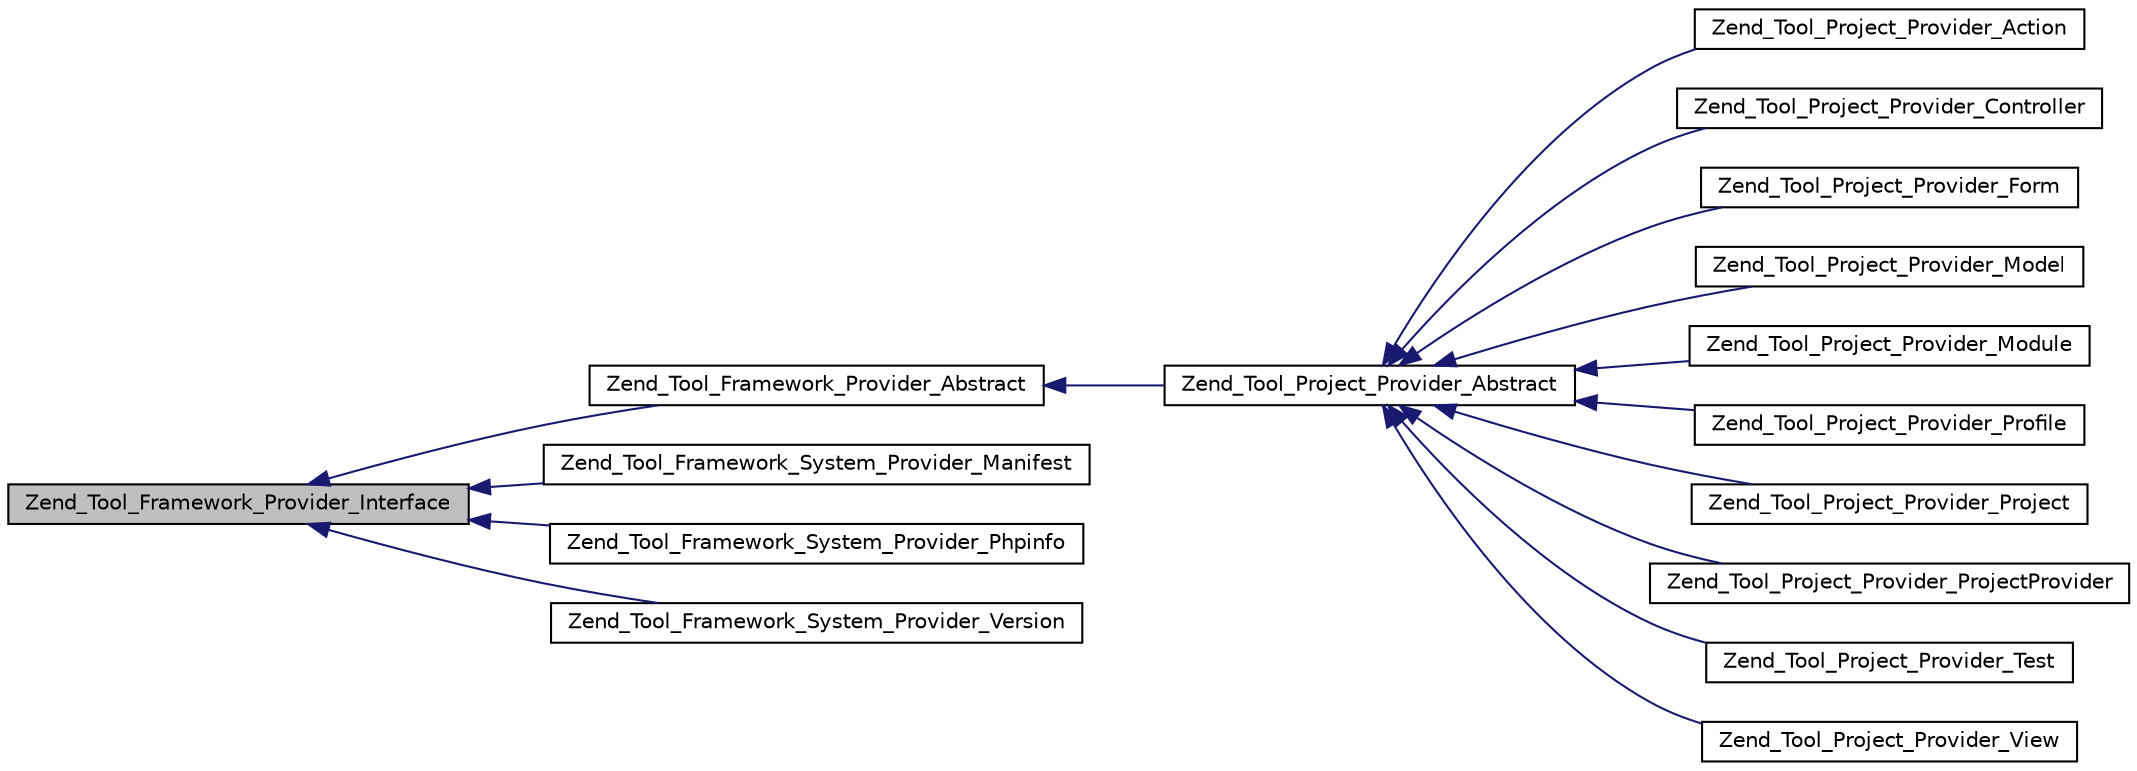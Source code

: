 digraph G
{
  edge [fontname="Helvetica",fontsize="10",labelfontname="Helvetica",labelfontsize="10"];
  node [fontname="Helvetica",fontsize="10",shape=record];
  rankdir="LR";
  Node1 [label="Zend_Tool_Framework_Provider_Interface",height=0.2,width=0.4,color="black", fillcolor="grey75", style="filled" fontcolor="black"];
  Node1 -> Node2 [dir="back",color="midnightblue",fontsize="10",style="solid",fontname="Helvetica"];
  Node2 [label="Zend_Tool_Framework_Provider_Abstract",height=0.2,width=0.4,color="black", fillcolor="white", style="filled",URL="$class_zend___tool___framework___provider___abstract.html"];
  Node2 -> Node3 [dir="back",color="midnightblue",fontsize="10",style="solid",fontname="Helvetica"];
  Node3 [label="Zend_Tool_Project_Provider_Abstract",height=0.2,width=0.4,color="black", fillcolor="white", style="filled",URL="$class_zend___tool___project___provider___abstract.html"];
  Node3 -> Node4 [dir="back",color="midnightblue",fontsize="10",style="solid",fontname="Helvetica"];
  Node4 [label="Zend_Tool_Project_Provider_Action",height=0.2,width=0.4,color="black", fillcolor="white", style="filled",URL="$class_zend___tool___project___provider___action.html"];
  Node3 -> Node5 [dir="back",color="midnightblue",fontsize="10",style="solid",fontname="Helvetica"];
  Node5 [label="Zend_Tool_Project_Provider_Controller",height=0.2,width=0.4,color="black", fillcolor="white", style="filled",URL="$class_zend___tool___project___provider___controller.html"];
  Node3 -> Node6 [dir="back",color="midnightblue",fontsize="10",style="solid",fontname="Helvetica"];
  Node6 [label="Zend_Tool_Project_Provider_Form",height=0.2,width=0.4,color="black", fillcolor="white", style="filled",URL="$class_zend___tool___project___provider___form.html"];
  Node3 -> Node7 [dir="back",color="midnightblue",fontsize="10",style="solid",fontname="Helvetica"];
  Node7 [label="Zend_Tool_Project_Provider_Model",height=0.2,width=0.4,color="black", fillcolor="white", style="filled",URL="$class_zend___tool___project___provider___model.html"];
  Node3 -> Node8 [dir="back",color="midnightblue",fontsize="10",style="solid",fontname="Helvetica"];
  Node8 [label="Zend_Tool_Project_Provider_Module",height=0.2,width=0.4,color="black", fillcolor="white", style="filled",URL="$class_zend___tool___project___provider___module.html"];
  Node3 -> Node9 [dir="back",color="midnightblue",fontsize="10",style="solid",fontname="Helvetica"];
  Node9 [label="Zend_Tool_Project_Provider_Profile",height=0.2,width=0.4,color="black", fillcolor="white", style="filled",URL="$class_zend___tool___project___provider___profile.html"];
  Node3 -> Node10 [dir="back",color="midnightblue",fontsize="10",style="solid",fontname="Helvetica"];
  Node10 [label="Zend_Tool_Project_Provider_Project",height=0.2,width=0.4,color="black", fillcolor="white", style="filled",URL="$class_zend___tool___project___provider___project.html"];
  Node3 -> Node11 [dir="back",color="midnightblue",fontsize="10",style="solid",fontname="Helvetica"];
  Node11 [label="Zend_Tool_Project_Provider_ProjectProvider",height=0.2,width=0.4,color="black", fillcolor="white", style="filled",URL="$class_zend___tool___project___provider___project_provider.html"];
  Node3 -> Node12 [dir="back",color="midnightblue",fontsize="10",style="solid",fontname="Helvetica"];
  Node12 [label="Zend_Tool_Project_Provider_Test",height=0.2,width=0.4,color="black", fillcolor="white", style="filled",URL="$class_zend___tool___project___provider___test.html"];
  Node3 -> Node13 [dir="back",color="midnightblue",fontsize="10",style="solid",fontname="Helvetica"];
  Node13 [label="Zend_Tool_Project_Provider_View",height=0.2,width=0.4,color="black", fillcolor="white", style="filled",URL="$class_zend___tool___project___provider___view.html"];
  Node1 -> Node14 [dir="back",color="midnightblue",fontsize="10",style="solid",fontname="Helvetica"];
  Node14 [label="Zend_Tool_Framework_System_Provider_Manifest",height=0.2,width=0.4,color="black", fillcolor="white", style="filled",URL="$class_zend___tool___framework___system___provider___manifest.html"];
  Node1 -> Node15 [dir="back",color="midnightblue",fontsize="10",style="solid",fontname="Helvetica"];
  Node15 [label="Zend_Tool_Framework_System_Provider_Phpinfo",height=0.2,width=0.4,color="black", fillcolor="white", style="filled",URL="$class_zend___tool___framework___system___provider___phpinfo.html"];
  Node1 -> Node16 [dir="back",color="midnightblue",fontsize="10",style="solid",fontname="Helvetica"];
  Node16 [label="Zend_Tool_Framework_System_Provider_Version",height=0.2,width=0.4,color="black", fillcolor="white", style="filled",URL="$class_zend___tool___framework___system___provider___version.html"];
}
